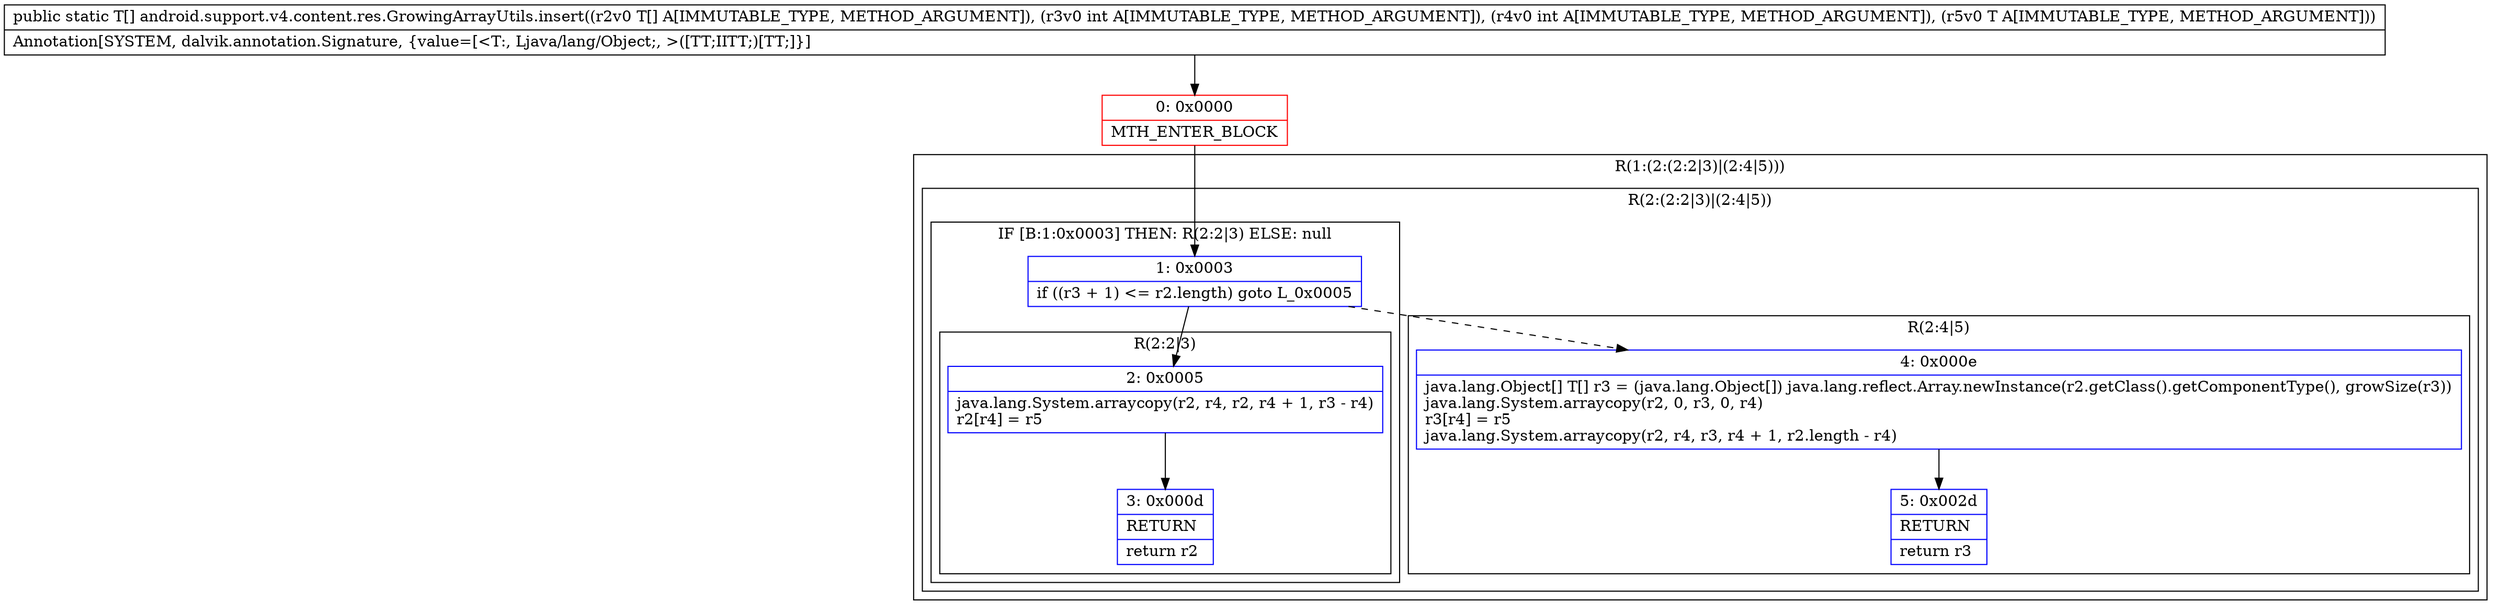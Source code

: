 digraph "CFG forandroid.support.v4.content.res.GrowingArrayUtils.insert([Ljava\/lang\/Object;IILjava\/lang\/Object;)[Ljava\/lang\/Object;" {
subgraph cluster_Region_773704187 {
label = "R(1:(2:(2:2|3)|(2:4|5)))";
node [shape=record,color=blue];
subgraph cluster_Region_529241740 {
label = "R(2:(2:2|3)|(2:4|5))";
node [shape=record,color=blue];
subgraph cluster_IfRegion_543643029 {
label = "IF [B:1:0x0003] THEN: R(2:2|3) ELSE: null";
node [shape=record,color=blue];
Node_1 [shape=record,label="{1\:\ 0x0003|if ((r3 + 1) \<= r2.length) goto L_0x0005\l}"];
subgraph cluster_Region_208076455 {
label = "R(2:2|3)";
node [shape=record,color=blue];
Node_2 [shape=record,label="{2\:\ 0x0005|java.lang.System.arraycopy(r2, r4, r2, r4 + 1, r3 \- r4)\lr2[r4] = r5\l}"];
Node_3 [shape=record,label="{3\:\ 0x000d|RETURN\l|return r2\l}"];
}
}
subgraph cluster_Region_2003449188 {
label = "R(2:4|5)";
node [shape=record,color=blue];
Node_4 [shape=record,label="{4\:\ 0x000e|java.lang.Object[] T[] r3 = (java.lang.Object[]) java.lang.reflect.Array.newInstance(r2.getClass().getComponentType(), growSize(r3))\ljava.lang.System.arraycopy(r2, 0, r3, 0, r4)\lr3[r4] = r5\ljava.lang.System.arraycopy(r2, r4, r3, r4 + 1, r2.length \- r4)\l}"];
Node_5 [shape=record,label="{5\:\ 0x002d|RETURN\l|return r3\l}"];
}
}
}
Node_0 [shape=record,color=red,label="{0\:\ 0x0000|MTH_ENTER_BLOCK\l}"];
MethodNode[shape=record,label="{public static T[] android.support.v4.content.res.GrowingArrayUtils.insert((r2v0 T[] A[IMMUTABLE_TYPE, METHOD_ARGUMENT]), (r3v0 int A[IMMUTABLE_TYPE, METHOD_ARGUMENT]), (r4v0 int A[IMMUTABLE_TYPE, METHOD_ARGUMENT]), (r5v0 T A[IMMUTABLE_TYPE, METHOD_ARGUMENT]))  | Annotation[SYSTEM, dalvik.annotation.Signature, \{value=[\<T:, Ljava\/lang\/Object;, \>([TT;IITT;)[TT;]\}]\l}"];
MethodNode -> Node_0;
Node_1 -> Node_2;
Node_1 -> Node_4[style=dashed];
Node_2 -> Node_3;
Node_4 -> Node_5;
Node_0 -> Node_1;
}

